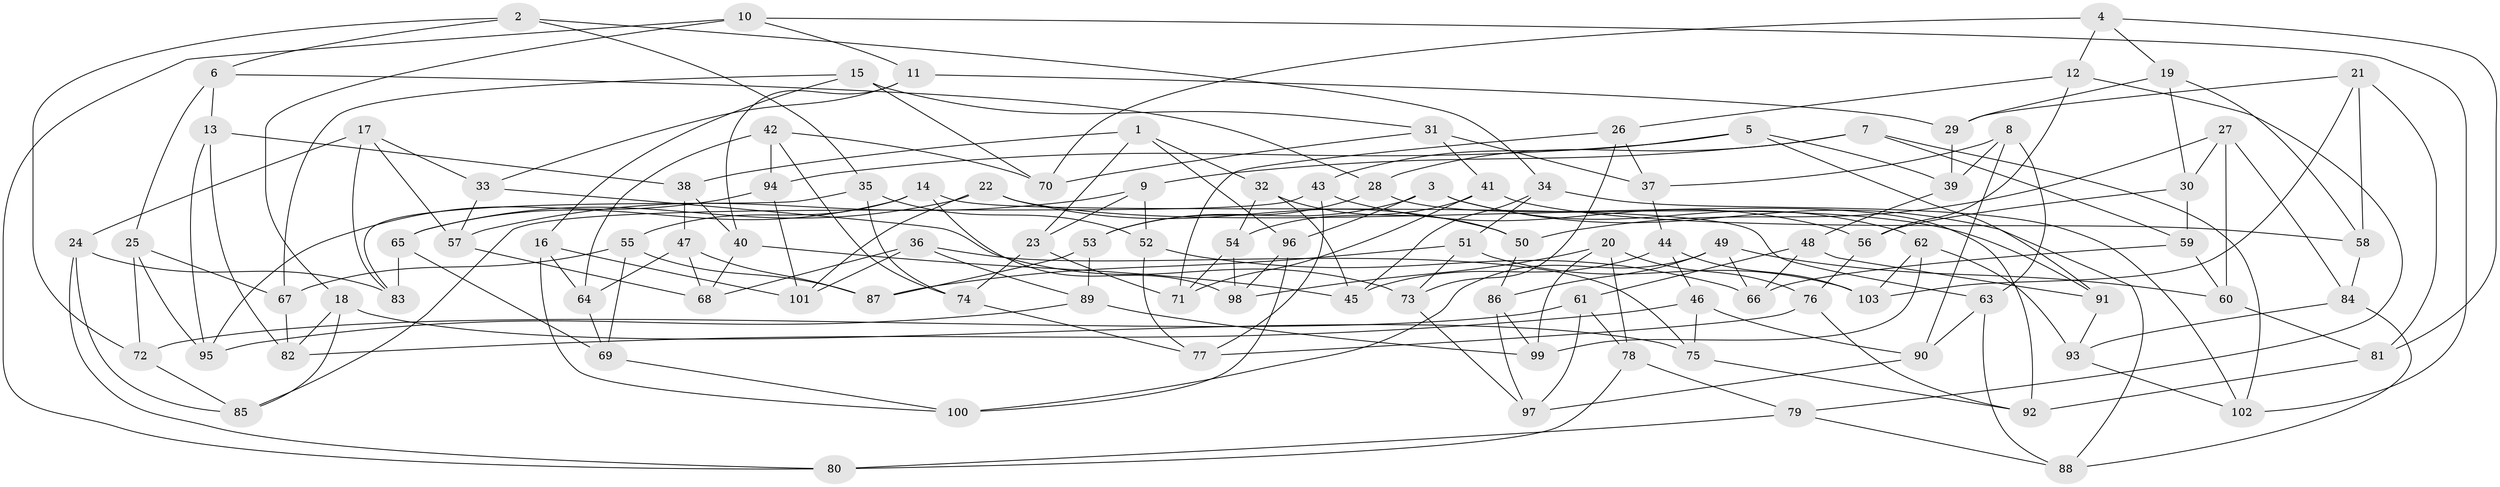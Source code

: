 // coarse degree distribution, {4: 0.6229508196721312, 3: 0.09836065573770492, 5: 0.11475409836065574, 8: 0.06557377049180328, 6: 0.04918032786885246, 7: 0.01639344262295082, 9: 0.01639344262295082, 13: 0.01639344262295082}
// Generated by graph-tools (version 1.1) at 2025/02/03/04/25 22:02:42]
// undirected, 103 vertices, 206 edges
graph export_dot {
graph [start="1"]
  node [color=gray90,style=filled];
  1;
  2;
  3;
  4;
  5;
  6;
  7;
  8;
  9;
  10;
  11;
  12;
  13;
  14;
  15;
  16;
  17;
  18;
  19;
  20;
  21;
  22;
  23;
  24;
  25;
  26;
  27;
  28;
  29;
  30;
  31;
  32;
  33;
  34;
  35;
  36;
  37;
  38;
  39;
  40;
  41;
  42;
  43;
  44;
  45;
  46;
  47;
  48;
  49;
  50;
  51;
  52;
  53;
  54;
  55;
  56;
  57;
  58;
  59;
  60;
  61;
  62;
  63;
  64;
  65;
  66;
  67;
  68;
  69;
  70;
  71;
  72;
  73;
  74;
  75;
  76;
  77;
  78;
  79;
  80;
  81;
  82;
  83;
  84;
  85;
  86;
  87;
  88;
  89;
  90;
  91;
  92;
  93;
  94;
  95;
  96;
  97;
  98;
  99;
  100;
  101;
  102;
  103;
  1 -- 23;
  1 -- 96;
  1 -- 38;
  1 -- 32;
  2 -- 6;
  2 -- 72;
  2 -- 34;
  2 -- 35;
  3 -- 88;
  3 -- 62;
  3 -- 96;
  3 -- 53;
  4 -- 70;
  4 -- 12;
  4 -- 19;
  4 -- 81;
  5 -- 39;
  5 -- 43;
  5 -- 94;
  5 -- 91;
  6 -- 13;
  6 -- 25;
  6 -- 28;
  7 -- 102;
  7 -- 59;
  7 -- 9;
  7 -- 28;
  8 -- 39;
  8 -- 90;
  8 -- 37;
  8 -- 63;
  9 -- 23;
  9 -- 52;
  9 -- 57;
  10 -- 102;
  10 -- 11;
  10 -- 80;
  10 -- 18;
  11 -- 29;
  11 -- 40;
  11 -- 33;
  12 -- 79;
  12 -- 26;
  12 -- 56;
  13 -- 82;
  13 -- 95;
  13 -- 38;
  14 -- 98;
  14 -- 63;
  14 -- 55;
  14 -- 65;
  15 -- 67;
  15 -- 16;
  15 -- 31;
  15 -- 70;
  16 -- 100;
  16 -- 64;
  16 -- 101;
  17 -- 33;
  17 -- 83;
  17 -- 57;
  17 -- 24;
  18 -- 82;
  18 -- 75;
  18 -- 85;
  19 -- 58;
  19 -- 30;
  19 -- 29;
  20 -- 98;
  20 -- 76;
  20 -- 99;
  20 -- 78;
  21 -- 103;
  21 -- 29;
  21 -- 81;
  21 -- 58;
  22 -- 50;
  22 -- 65;
  22 -- 91;
  22 -- 101;
  23 -- 74;
  23 -- 71;
  24 -- 85;
  24 -- 80;
  24 -- 83;
  25 -- 67;
  25 -- 72;
  25 -- 95;
  26 -- 37;
  26 -- 71;
  26 -- 73;
  27 -- 50;
  27 -- 60;
  27 -- 84;
  27 -- 30;
  28 -- 92;
  28 -- 53;
  29 -- 39;
  30 -- 59;
  30 -- 56;
  31 -- 41;
  31 -- 37;
  31 -- 70;
  32 -- 45;
  32 -- 54;
  32 -- 50;
  33 -- 57;
  33 -- 73;
  34 -- 45;
  34 -- 51;
  34 -- 102;
  35 -- 74;
  35 -- 83;
  35 -- 52;
  36 -- 101;
  36 -- 75;
  36 -- 89;
  36 -- 68;
  37 -- 44;
  38 -- 47;
  38 -- 40;
  39 -- 48;
  40 -- 68;
  40 -- 45;
  41 -- 71;
  41 -- 58;
  41 -- 54;
  42 -- 94;
  42 -- 70;
  42 -- 74;
  42 -- 64;
  43 -- 85;
  43 -- 56;
  43 -- 77;
  44 -- 46;
  44 -- 103;
  44 -- 45;
  46 -- 90;
  46 -- 82;
  46 -- 75;
  47 -- 87;
  47 -- 68;
  47 -- 64;
  48 -- 61;
  48 -- 91;
  48 -- 66;
  49 -- 86;
  49 -- 100;
  49 -- 60;
  49 -- 66;
  50 -- 86;
  51 -- 103;
  51 -- 73;
  51 -- 87;
  52 -- 66;
  52 -- 77;
  53 -- 89;
  53 -- 87;
  54 -- 71;
  54 -- 98;
  55 -- 67;
  55 -- 87;
  55 -- 69;
  56 -- 76;
  57 -- 68;
  58 -- 84;
  59 -- 66;
  59 -- 60;
  60 -- 81;
  61 -- 72;
  61 -- 78;
  61 -- 97;
  62 -- 93;
  62 -- 99;
  62 -- 103;
  63 -- 88;
  63 -- 90;
  64 -- 69;
  65 -- 83;
  65 -- 69;
  67 -- 82;
  69 -- 100;
  72 -- 85;
  73 -- 97;
  74 -- 77;
  75 -- 92;
  76 -- 77;
  76 -- 92;
  78 -- 80;
  78 -- 79;
  79 -- 80;
  79 -- 88;
  81 -- 92;
  84 -- 93;
  84 -- 88;
  86 -- 97;
  86 -- 99;
  89 -- 95;
  89 -- 99;
  90 -- 97;
  91 -- 93;
  93 -- 102;
  94 -- 95;
  94 -- 101;
  96 -- 98;
  96 -- 100;
}
